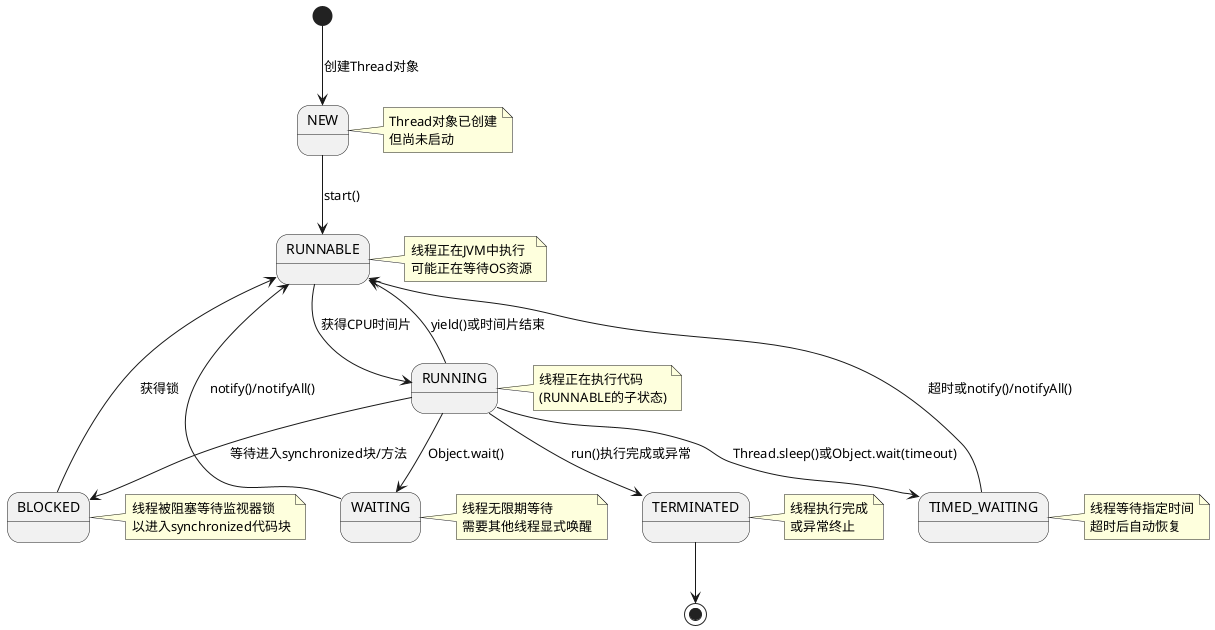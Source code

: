 @startuml Java线程完整生命周期

[*] --> NEW : 创建Thread对象
NEW --> RUNNABLE : start()
RUNNABLE --> RUNNING : 获得CPU时间片
RUNNING --> RUNNABLE : yield()或时间片结束
RUNNING --> WAITING : Object.wait()
RUNNING --> TIMED_WAITING : Thread.sleep()或Object.wait(timeout)
RUNNING --> BLOCKED : 等待进入synchronized块/方法
WAITING --> RUNNABLE : notify()/notifyAll()
TIMED_WAITING --> RUNNABLE : 超时或notify()/notifyAll()
BLOCKED --> RUNNABLE : 获得锁
RUNNING --> TERMINATED : run()执行完成或异常
TERMINATED --> [*]

note right of NEW
  Thread对象已创建
  但尚未启动
end note

note right of RUNNABLE
  线程正在JVM中执行
  可能正在等待OS资源
end note

note right of RUNNING
  线程正在执行代码
  (RUNNABLE的子状态)
end note

note right of BLOCKED
  线程被阻塞等待监视器锁
  以进入synchronized代码块
end note

note right of WAITING
  线程无限期等待
  需要其他线程显式唤醒
end note

note right of TIMED_WAITING
  线程等待指定时间
  超时后自动恢复
end note

note right of TERMINATED
  线程执行完成
  或异常终止
end note

@enduml